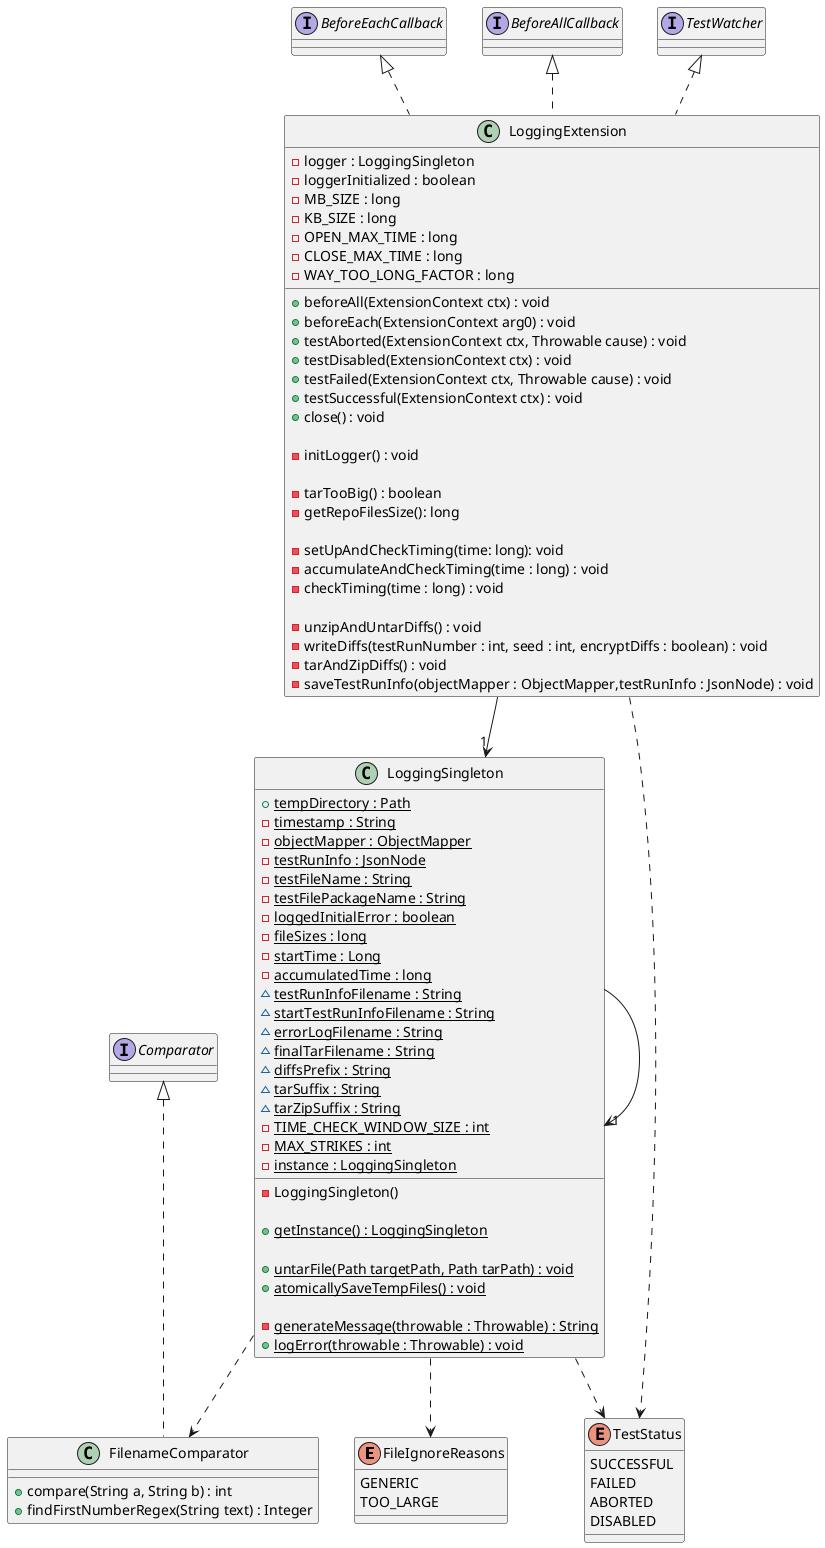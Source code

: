 @startuml

enum FileIgnoreReasons {
  GENERIC
  TOO_LARGE
}
enum TestStatus {
  SUCCESSFUL
  FAILED
  ABORTED
  DISABLED
}

class LoggingExtension {
  - logger : LoggingSingleton
  - loggerInitialized : boolean
  - MB_SIZE : long
  - KB_SIZE : long
  - OPEN_MAX_TIME : long
  - CLOSE_MAX_TIME : long
  - WAY_TOO_LONG_FACTOR : long

  + beforeAll(ExtensionContext ctx) : void
  + beforeEach(ExtensionContext arg0) : void
  + testAborted(ExtensionContext ctx, Throwable cause) : void
  + testDisabled(ExtensionContext ctx) : void
  + testFailed(ExtensionContext ctx, Throwable cause) : void
  + testSuccessful(ExtensionContext ctx) : void
  + close() : void

  - initLogger() : void

  - tarTooBig() : boolean
  - getRepoFilesSize(): long

  - setUpAndCheckTiming(time: long): void
  - accumulateAndCheckTiming(time : long) : void
  - checkTiming(time : long) : void

  - unzipAndUntarDiffs() : void
  - writeDiffs(testRunNumber : int, seed : int, encryptDiffs : boolean) : void
  - tarAndZipDiffs() : void
  - saveTestRunInfo(objectMapper : ObjectMapper,testRunInfo : JsonNode) : void
}

class LoggingSingleton {
  + {static} tempDirectory : Path
  - {static} timestamp : String
  - {static} objectMapper : ObjectMapper
  - {static} testRunInfo : JsonNode
  - {static} testFileName : String
  - {static} testFilePackageName : String
  - {static} loggedInitialError : boolean
  - {static} fileSizes : long
  - {static} startTime : Long
  - {static} accumulatedTime : long
  ~ {static} testRunInfoFilename : String
  ~ {static} startTestRunInfoFilename : String
  ~ {static} errorLogFilename : String
  ~ {static} finalTarFilename : String
  ~ {static} diffsPrefix : String
  ~ {static} tarSuffix : String
  ~ {static} tarZipSuffix : String
  - {static} TIME_CHECK_WINDOW_SIZE : int
  - {static} MAX_STRIKES : int
  - {static} instance : LoggingSingleton

  - LoggingSingleton()

  + {static} getInstance() : LoggingSingleton

  + {static} untarFile(Path targetPath, Path tarPath) : void
  + {static} atomicallySaveTempFiles() : void

  - {static} generateMessage(throwable : Throwable) : String
  + {static} logError(throwable : Throwable) : void
}

' ===== FilenameComparator =====
class FilenameComparator {
  + compare(String a, String b) : int
  + findFirstNumberRegex(String text) : Integer
}
interface Comparator

interface TestWatcher
interface BeforeAllCallback
interface BeforeEachCallback

LoggingExtension .u.|> TestWatcher
LoggingExtension .u.|> BeforeAllCallback
LoggingExtension .u.|> BeforeEachCallback
LoggingExtension --> "1" LoggingSingleton
LoggingExtension ..> TestStatus

FilenameComparator .u.|> Comparator

LoggingSingleton --> "1" LoggingSingleton
LoggingSingleton ..> TestStatus
LoggingSingleton ..> FilenameComparator
LoggingSingleton ..> FileIgnoreReasons

@enduml